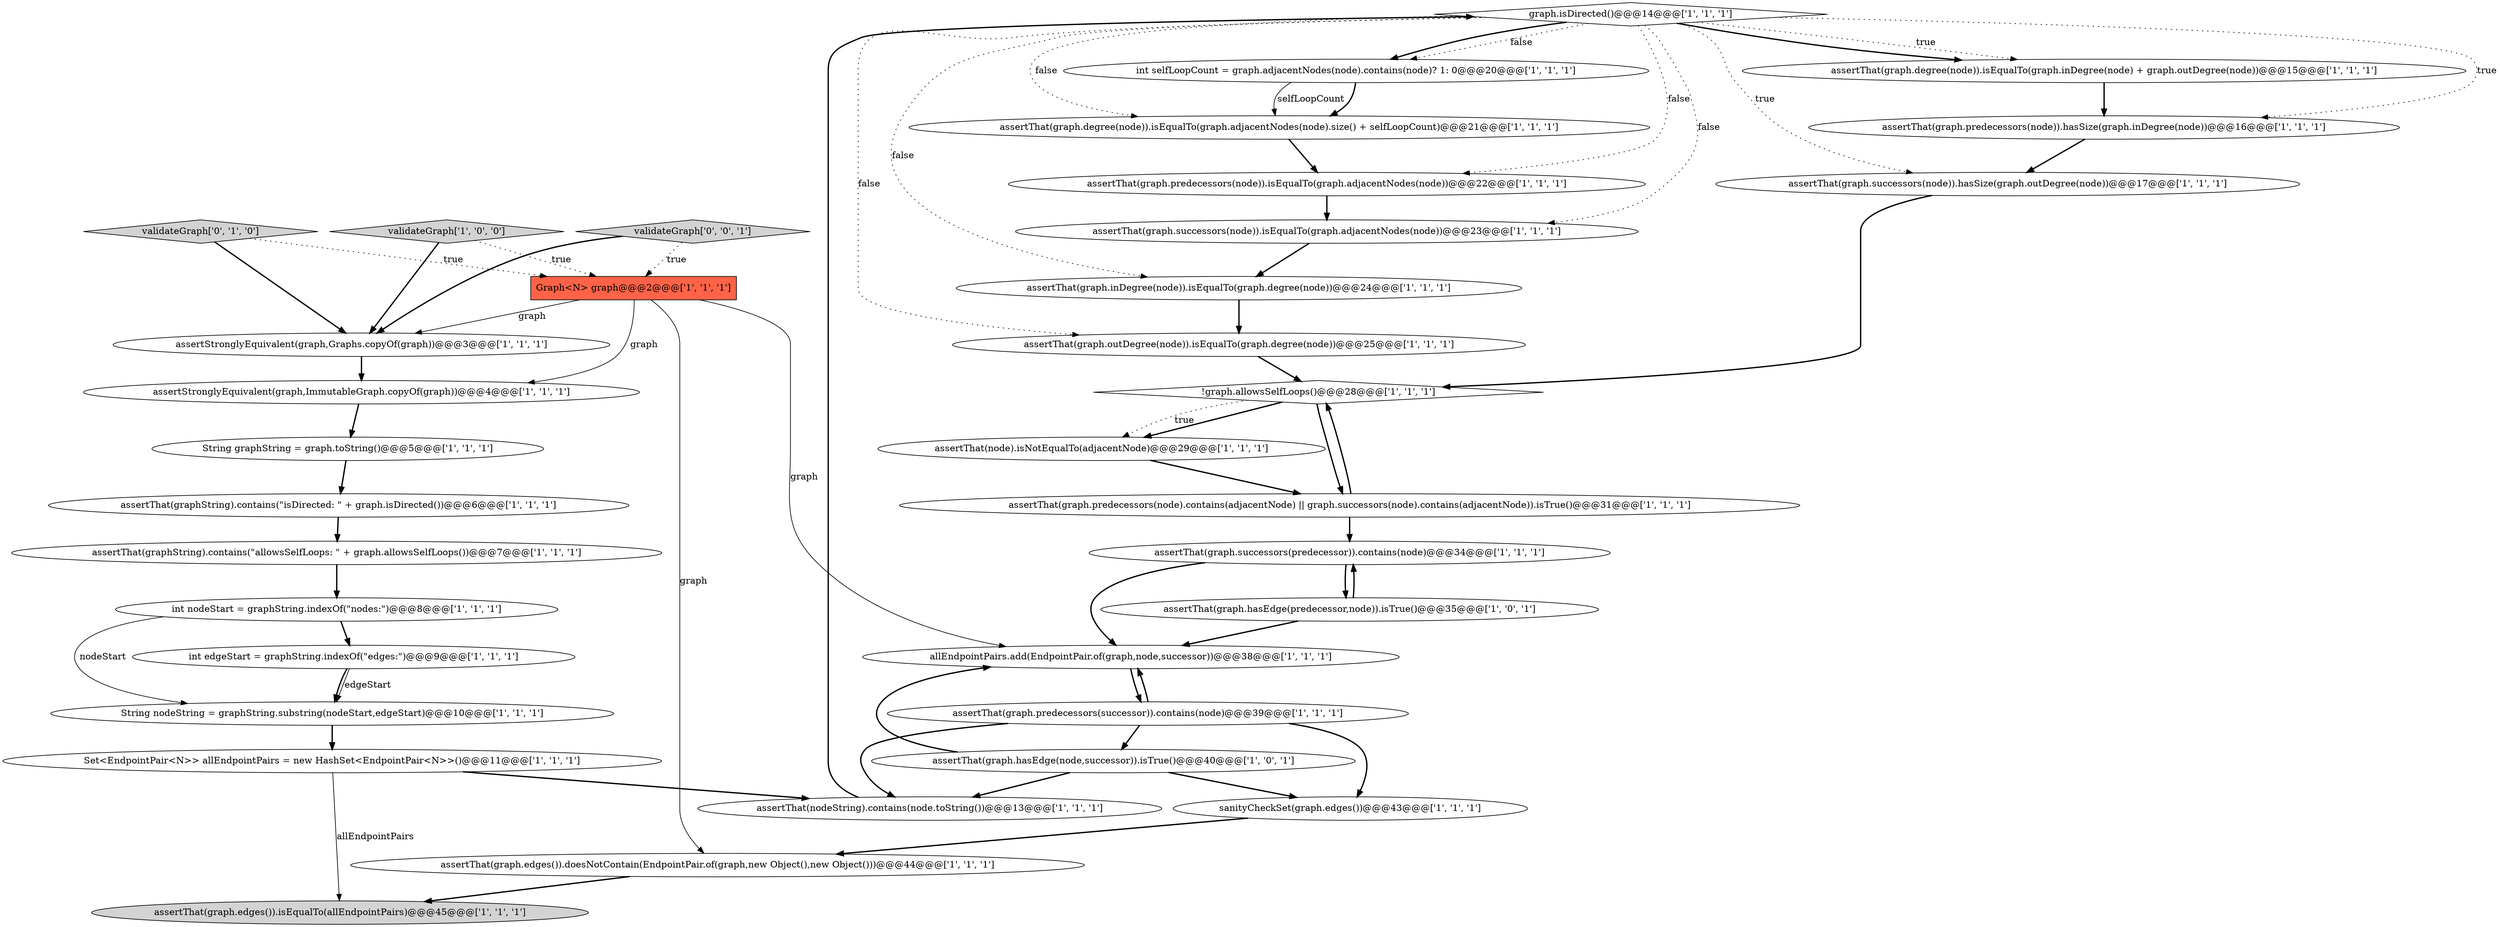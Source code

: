 digraph {
23 [style = filled, label = "graph.isDirected()@@@14@@@['1', '1', '1']", fillcolor = white, shape = diamond image = "AAA0AAABBB1BBB"];
17 [style = filled, label = "assertThat(graph.successors(node)).hasSize(graph.outDegree(node))@@@17@@@['1', '1', '1']", fillcolor = white, shape = ellipse image = "AAA0AAABBB1BBB"];
25 [style = filled, label = "assertStronglyEquivalent(graph,Graphs.copyOf(graph))@@@3@@@['1', '1', '1']", fillcolor = white, shape = ellipse image = "AAA0AAABBB1BBB"];
11 [style = filled, label = "assertThat(graph.hasEdge(predecessor,node)).isTrue()@@@35@@@['1', '0', '1']", fillcolor = white, shape = ellipse image = "AAA0AAABBB1BBB"];
29 [style = filled, label = "int nodeStart = graphString.indexOf(\"nodes:\")@@@8@@@['1', '1', '1']", fillcolor = white, shape = ellipse image = "AAA0AAABBB1BBB"];
26 [style = filled, label = "assertThat(graphString).contains(\"isDirected: \" + graph.isDirected())@@@6@@@['1', '1', '1']", fillcolor = white, shape = ellipse image = "AAA0AAABBB1BBB"];
6 [style = filled, label = "assertThat(graph.degree(node)).isEqualTo(graph.inDegree(node) + graph.outDegree(node))@@@15@@@['1', '1', '1']", fillcolor = white, shape = ellipse image = "AAA0AAABBB1BBB"];
18 [style = filled, label = "!graph.allowsSelfLoops()@@@28@@@['1', '1', '1']", fillcolor = white, shape = diamond image = "AAA0AAABBB1BBB"];
27 [style = filled, label = "assertThat(graph.edges()).isEqualTo(allEndpointPairs)@@@45@@@['1', '1', '1']", fillcolor = lightgray, shape = ellipse image = "AAA0AAABBB1BBB"];
13 [style = filled, label = "int edgeStart = graphString.indexOf(\"edges:\")@@@9@@@['1', '1', '1']", fillcolor = white, shape = ellipse image = "AAA0AAABBB1BBB"];
22 [style = filled, label = "assertThat(graph.successors(predecessor)).contains(node)@@@34@@@['1', '1', '1']", fillcolor = white, shape = ellipse image = "AAA0AAABBB1BBB"];
15 [style = filled, label = "assertThat(graph.successors(node)).isEqualTo(graph.adjacentNodes(node))@@@23@@@['1', '1', '1']", fillcolor = white, shape = ellipse image = "AAA0AAABBB1BBB"];
10 [style = filled, label = "assertThat(graphString).contains(\"allowsSelfLoops: \" + graph.allowsSelfLoops())@@@7@@@['1', '1', '1']", fillcolor = white, shape = ellipse image = "AAA0AAABBB1BBB"];
1 [style = filled, label = "assertThat(graph.predecessors(successor)).contains(node)@@@39@@@['1', '1', '1']", fillcolor = white, shape = ellipse image = "AAA0AAABBB1BBB"];
14 [style = filled, label = "assertThat(graph.degree(node)).isEqualTo(graph.adjacentNodes(node).size() + selfLoopCount)@@@21@@@['1', '1', '1']", fillcolor = white, shape = ellipse image = "AAA0AAABBB1BBB"];
21 [style = filled, label = "assertThat(graph.predecessors(node)).isEqualTo(graph.adjacentNodes(node))@@@22@@@['1', '1', '1']", fillcolor = white, shape = ellipse image = "AAA0AAABBB1BBB"];
20 [style = filled, label = "assertThat(nodeString).contains(node.toString())@@@13@@@['1', '1', '1']", fillcolor = white, shape = ellipse image = "AAA0AAABBB1BBB"];
19 [style = filled, label = "validateGraph['1', '0', '0']", fillcolor = lightgray, shape = diamond image = "AAA0AAABBB1BBB"];
30 [style = filled, label = "String nodeString = graphString.substring(nodeStart,edgeStart)@@@10@@@['1', '1', '1']", fillcolor = white, shape = ellipse image = "AAA0AAABBB1BBB"];
9 [style = filled, label = "Set<EndpointPair<N>> allEndpointPairs = new HashSet<EndpointPair<N>>()@@@11@@@['1', '1', '1']", fillcolor = white, shape = ellipse image = "AAA0AAABBB1BBB"];
8 [style = filled, label = "sanityCheckSet(graph.edges())@@@43@@@['1', '1', '1']", fillcolor = white, shape = ellipse image = "AAA0AAABBB1BBB"];
24 [style = filled, label = "assertThat(graph.edges()).doesNotContain(EndpointPair.of(graph,new Object(),new Object()))@@@44@@@['1', '1', '1']", fillcolor = white, shape = ellipse image = "AAA0AAABBB1BBB"];
32 [style = filled, label = "allEndpointPairs.add(EndpointPair.of(graph,node,successor))@@@38@@@['1', '1', '1']", fillcolor = white, shape = ellipse image = "AAA0AAABBB1BBB"];
5 [style = filled, label = "assertThat(graph.hasEdge(node,successor)).isTrue()@@@40@@@['1', '0', '1']", fillcolor = white, shape = ellipse image = "AAA0AAABBB1BBB"];
33 [style = filled, label = "validateGraph['0', '1', '0']", fillcolor = lightgray, shape = diamond image = "AAA0AAABBB2BBB"];
12 [style = filled, label = "String graphString = graph.toString()@@@5@@@['1', '1', '1']", fillcolor = white, shape = ellipse image = "AAA0AAABBB1BBB"];
2 [style = filled, label = "Graph<N> graph@@@2@@@['1', '1', '1']", fillcolor = tomato, shape = box image = "AAA0AAABBB1BBB"];
0 [style = filled, label = "assertThat(graph.inDegree(node)).isEqualTo(graph.degree(node))@@@24@@@['1', '1', '1']", fillcolor = white, shape = ellipse image = "AAA0AAABBB1BBB"];
31 [style = filled, label = "assertThat(graph.predecessors(node).contains(adjacentNode) || graph.successors(node).contains(adjacentNode)).isTrue()@@@31@@@['1', '1', '1']", fillcolor = white, shape = ellipse image = "AAA0AAABBB1BBB"];
3 [style = filled, label = "assertThat(graph.predecessors(node)).hasSize(graph.inDegree(node))@@@16@@@['1', '1', '1']", fillcolor = white, shape = ellipse image = "AAA0AAABBB1BBB"];
7 [style = filled, label = "assertThat(graph.outDegree(node)).isEqualTo(graph.degree(node))@@@25@@@['1', '1', '1']", fillcolor = white, shape = ellipse image = "AAA0AAABBB1BBB"];
28 [style = filled, label = "assertThat(node).isNotEqualTo(adjacentNode)@@@29@@@['1', '1', '1']", fillcolor = white, shape = ellipse image = "AAA0AAABBB1BBB"];
16 [style = filled, label = "assertStronglyEquivalent(graph,ImmutableGraph.copyOf(graph))@@@4@@@['1', '1', '1']", fillcolor = white, shape = ellipse image = "AAA0AAABBB1BBB"];
34 [style = filled, label = "validateGraph['0', '0', '1']", fillcolor = lightgray, shape = diamond image = "AAA0AAABBB3BBB"];
4 [style = filled, label = "int selfLoopCount = graph.adjacentNodes(node).contains(node)? 1: 0@@@20@@@['1', '1', '1']", fillcolor = white, shape = ellipse image = "AAA0AAABBB1BBB"];
1->5 [style = bold, label=""];
2->32 [style = solid, label="graph"];
23->7 [style = dotted, label="false"];
6->3 [style = bold, label=""];
18->31 [style = bold, label=""];
5->8 [style = bold, label=""];
8->24 [style = bold, label=""];
4->14 [style = bold, label=""];
34->25 [style = bold, label=""];
1->8 [style = bold, label=""];
31->22 [style = bold, label=""];
5->20 [style = bold, label=""];
26->10 [style = bold, label=""];
23->6 [style = dotted, label="true"];
19->2 [style = dotted, label="true"];
21->15 [style = bold, label=""];
28->31 [style = bold, label=""];
2->16 [style = solid, label="graph"];
23->4 [style = bold, label=""];
1->20 [style = bold, label=""];
31->18 [style = bold, label=""];
9->20 [style = bold, label=""];
30->9 [style = bold, label=""];
2->24 [style = solid, label="graph"];
13->30 [style = solid, label="edgeStart"];
12->26 [style = bold, label=""];
13->30 [style = bold, label=""];
11->32 [style = bold, label=""];
22->32 [style = bold, label=""];
34->2 [style = dotted, label="true"];
25->16 [style = bold, label=""];
18->28 [style = bold, label=""];
9->27 [style = solid, label="allEndpointPairs"];
19->25 [style = bold, label=""];
23->15 [style = dotted, label="false"];
0->7 [style = bold, label=""];
23->21 [style = dotted, label="false"];
5->32 [style = bold, label=""];
23->14 [style = dotted, label="false"];
20->23 [style = bold, label=""];
10->29 [style = bold, label=""];
33->25 [style = bold, label=""];
23->0 [style = dotted, label="false"];
18->28 [style = dotted, label="true"];
23->6 [style = bold, label=""];
17->18 [style = bold, label=""];
15->0 [style = bold, label=""];
32->1 [style = bold, label=""];
33->2 [style = dotted, label="true"];
23->3 [style = dotted, label="true"];
11->22 [style = bold, label=""];
7->18 [style = bold, label=""];
1->32 [style = bold, label=""];
3->17 [style = bold, label=""];
29->30 [style = solid, label="nodeStart"];
23->17 [style = dotted, label="true"];
23->4 [style = dotted, label="false"];
16->12 [style = bold, label=""];
24->27 [style = bold, label=""];
22->11 [style = bold, label=""];
14->21 [style = bold, label=""];
4->14 [style = solid, label="selfLoopCount"];
2->25 [style = solid, label="graph"];
29->13 [style = bold, label=""];
}
